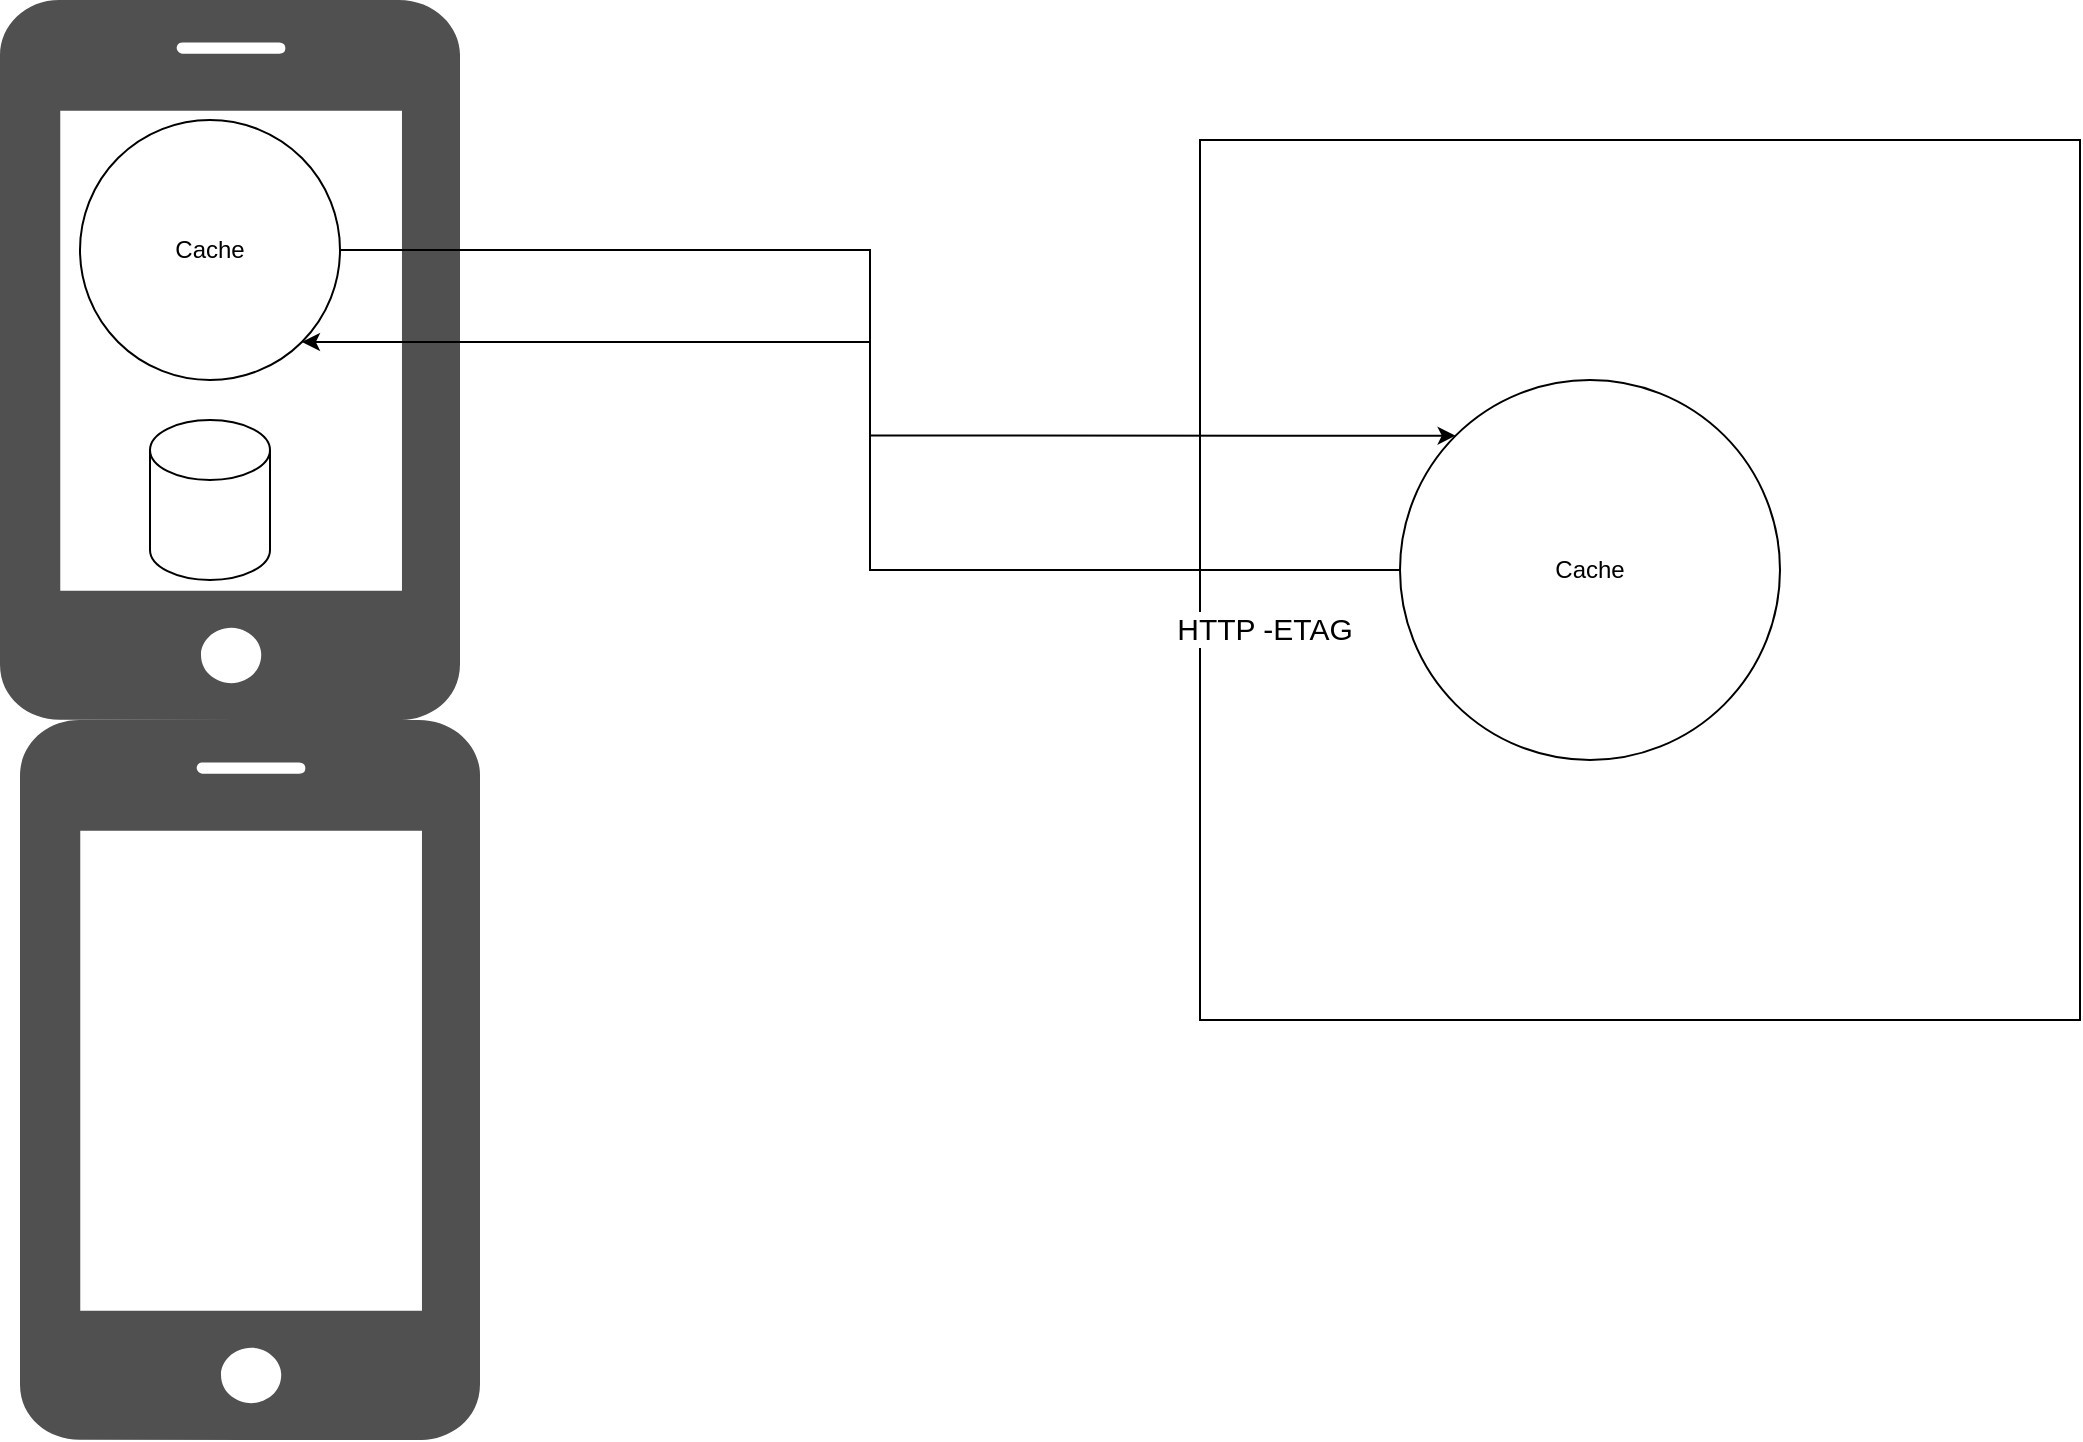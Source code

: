 <mxfile version="13.5.9" type="github">
  <diagram id="klp6TXF29yQG6K5nysAb" name="Page-1">
    <mxGraphModel dx="1210" dy="2500" grid="1" gridSize="10" guides="1" tooltips="1" connect="1" arrows="1" fold="1" page="1" pageScale="1" pageWidth="1200" pageHeight="1920" math="0" shadow="0">
      <root>
        <mxCell id="0" />
        <mxCell id="1" parent="0" />
        <mxCell id="Dbzw-91hEqC1uPqUuHIf-1" value="" style="pointerEvents=1;shadow=0;dashed=0;html=1;strokeColor=none;fillColor=#505050;labelPosition=center;verticalLabelPosition=bottom;verticalAlign=top;outlineConnect=0;align=center;shape=mxgraph.office.devices.cell_phone_iphone_standalone;" vertex="1" parent="1">
          <mxGeometry x="140" y="-10" width="230" height="360" as="geometry" />
        </mxCell>
        <mxCell id="Dbzw-91hEqC1uPqUuHIf-2" value="" style="rounded=0;whiteSpace=wrap;html=1;" vertex="1" parent="1">
          <mxGeometry x="740" y="60" width="440" height="440" as="geometry" />
        </mxCell>
        <mxCell id="Dbzw-91hEqC1uPqUuHIf-7" style="edgeStyle=orthogonalEdgeStyle;rounded=0;orthogonalLoop=1;jettySize=auto;html=1;entryX=0;entryY=0;entryDx=0;entryDy=0;" edge="1" parent="1" source="Dbzw-91hEqC1uPqUuHIf-4" target="Dbzw-91hEqC1uPqUuHIf-6">
          <mxGeometry relative="1" as="geometry" />
        </mxCell>
        <mxCell id="Dbzw-91hEqC1uPqUuHIf-4" value="Cache " style="ellipse;whiteSpace=wrap;html=1;aspect=fixed;" vertex="1" parent="1">
          <mxGeometry x="180" y="50" width="130" height="130" as="geometry" />
        </mxCell>
        <mxCell id="Dbzw-91hEqC1uPqUuHIf-5" value="" style="shape=cylinder2;whiteSpace=wrap;html=1;boundedLbl=1;backgroundOutline=1;size=15;" vertex="1" parent="1">
          <mxGeometry x="215" y="200" width="60" height="80" as="geometry" />
        </mxCell>
        <mxCell id="Dbzw-91hEqC1uPqUuHIf-8" style="edgeStyle=orthogonalEdgeStyle;rounded=0;orthogonalLoop=1;jettySize=auto;html=1;entryX=1;entryY=1;entryDx=0;entryDy=0;" edge="1" parent="1" source="Dbzw-91hEqC1uPqUuHIf-6" target="Dbzw-91hEqC1uPqUuHIf-4">
          <mxGeometry relative="1" as="geometry" />
        </mxCell>
        <mxCell id="Dbzw-91hEqC1uPqUuHIf-6" value="Cache " style="ellipse;whiteSpace=wrap;html=1;aspect=fixed;" vertex="1" parent="1">
          <mxGeometry x="840" y="180" width="190" height="190" as="geometry" />
        </mxCell>
        <mxCell id="Dbzw-91hEqC1uPqUuHIf-11" value="&lt;font style=&quot;font-size: 15px&quot;&gt;HTTP -ETAG&lt;/font&gt;" style="edgeLabel;html=1;align=center;verticalAlign=middle;resizable=0;points=[];" vertex="1" connectable="0" parent="1">
          <mxGeometry x="700" y="420" as="geometry">
            <mxPoint x="72" y="-116" as="offset" />
          </mxGeometry>
        </mxCell>
        <mxCell id="Dbzw-91hEqC1uPqUuHIf-12" value="" style="pointerEvents=1;shadow=0;dashed=0;html=1;strokeColor=none;fillColor=#505050;labelPosition=center;verticalLabelPosition=bottom;verticalAlign=top;outlineConnect=0;align=center;shape=mxgraph.office.devices.cell_phone_iphone_standalone;" vertex="1" parent="1">
          <mxGeometry x="150" y="350" width="230" height="360" as="geometry" />
        </mxCell>
      </root>
    </mxGraphModel>
  </diagram>
</mxfile>
